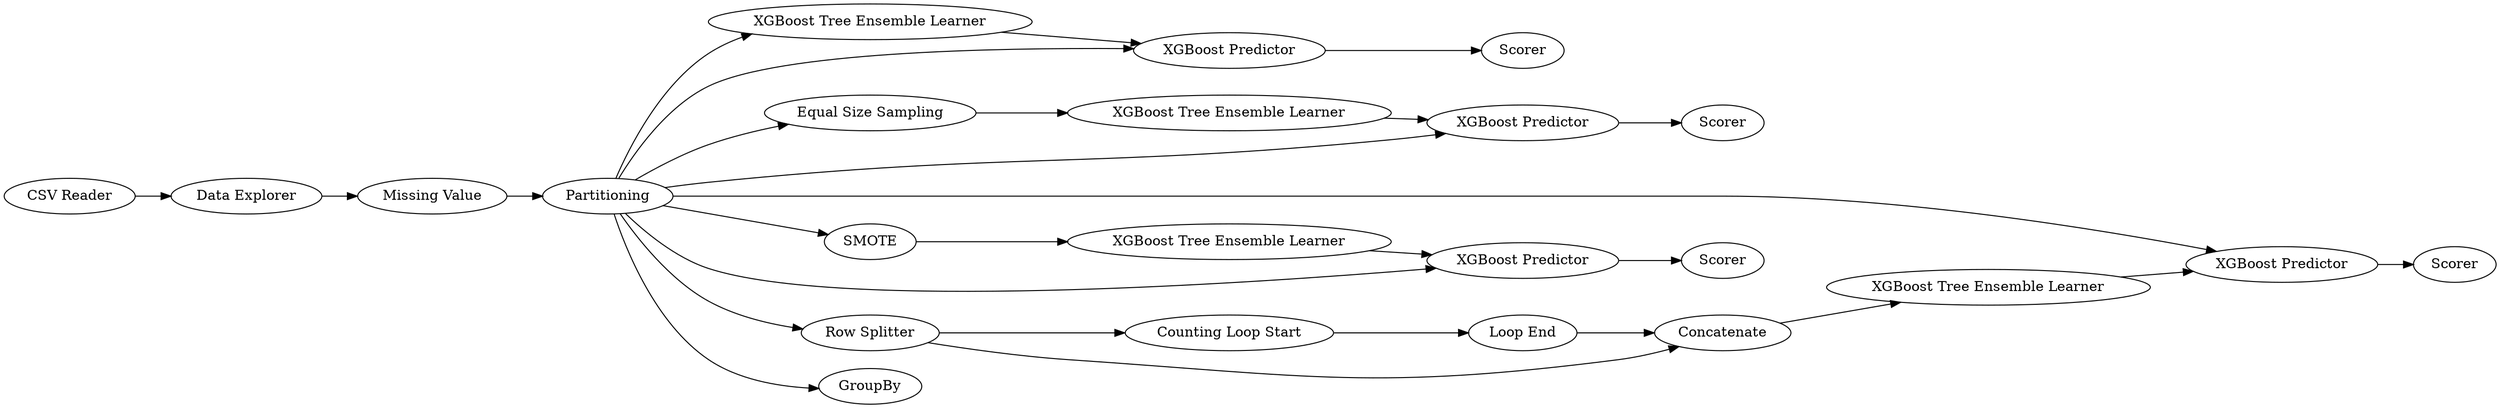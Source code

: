 digraph {
	1 [label="CSV Reader"]
	2 [label="Data Explorer"]
	3 [label="Missing Value"]
	5 [label="XGBoost Tree Ensemble Learner"]
	6 [label="XGBoost Predictor"]
	8 [label=Scorer]
	9 [label="Equal Size Sampling"]
	10 [label="XGBoost Tree Ensemble Learner"]
	11 [label="XGBoost Predictor"]
	13 [label=Scorer]
	15 [label="XGBoost Predictor"]
	16 [label="XGBoost Tree Ensemble Learner"]
	17 [label=Scorer]
	24 [label=SMOTE]
	25 [label="XGBoost Tree Ensemble Learner"]
	26 [label="XGBoost Predictor"]
	28 [label=Scorer]
	30 [label=Partitioning]
	20 [label="Counting Loop Start"]
	21 [label="Loop End"]
	22 [label="Row Splitter"]
	23 [label=Concatenate]
	32 [label=GroupBy]
	20 -> 21
	21 -> 23
	22 -> 23
	22 -> 20
	1 -> 2
	2 -> 3
	3 -> 30
	5 -> 6
	6 -> 8
	9 -> 10
	10 -> 11
	11 -> 13
	15 -> 17
	16 -> 15
	24 -> 25
	25 -> 26
	26 -> 28
	30 -> 22
	30 -> 26
	30 -> 24
	30 -> 15
	30 -> 11
	30 -> 9
	30 -> 6
	30 -> 5
	30 -> 32
	23 -> 16
	rankdir=LR
}
